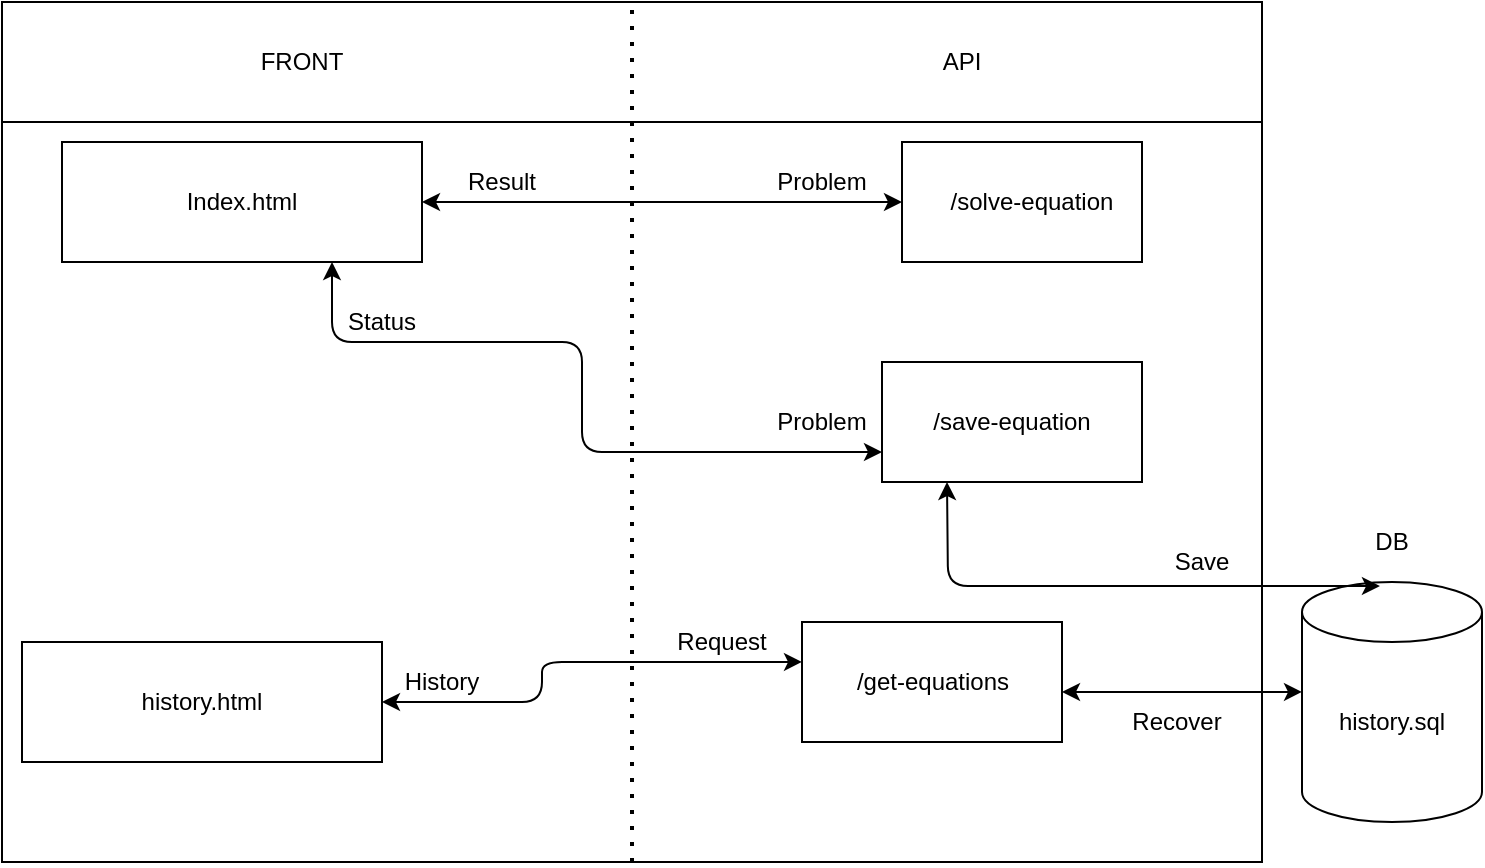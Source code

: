 <mxfile version="14.9.4" type="github">
  <diagram id="kgpKYQtTHZ0yAKxKKP6v" name="Page-1">
    <mxGraphModel dx="868" dy="482" grid="1" gridSize="10" guides="1" tooltips="1" connect="1" arrows="1" fold="1" page="1" pageScale="1" pageWidth="850" pageHeight="1100" math="0" shadow="0">
      <root>
        <mxCell id="0" />
        <mxCell id="1" parent="0" />
        <mxCell id="Yn_R7lbO4rpAm2seBpeH-1" value="" style="rounded=0;whiteSpace=wrap;html=1;" vertex="1" parent="1">
          <mxGeometry x="100" y="30" width="630" height="430" as="geometry" />
        </mxCell>
        <mxCell id="Yn_R7lbO4rpAm2seBpeH-2" value="" style="rounded=0;whiteSpace=wrap;html=1;" vertex="1" parent="1">
          <mxGeometry x="100" y="30" width="630" height="60" as="geometry" />
        </mxCell>
        <mxCell id="Yn_R7lbO4rpAm2seBpeH-7" value="FRONT" style="text;html=1;strokeColor=none;fillColor=none;align=center;verticalAlign=middle;whiteSpace=wrap;rounded=0;" vertex="1" parent="1">
          <mxGeometry x="230" y="50" width="40" height="20" as="geometry" />
        </mxCell>
        <mxCell id="Yn_R7lbO4rpAm2seBpeH-8" value="API" style="text;html=1;strokeColor=none;fillColor=none;align=center;verticalAlign=middle;whiteSpace=wrap;rounded=0;" vertex="1" parent="1">
          <mxGeometry x="560" y="50" width="40" height="20" as="geometry" />
        </mxCell>
        <mxCell id="Yn_R7lbO4rpAm2seBpeH-9" value="" style="rounded=0;whiteSpace=wrap;html=1;" vertex="1" parent="1">
          <mxGeometry x="130" y="100" width="180" height="60" as="geometry" />
        </mxCell>
        <mxCell id="Yn_R7lbO4rpAm2seBpeH-10" value="Index.html" style="text;html=1;strokeColor=none;fillColor=none;align=center;verticalAlign=middle;whiteSpace=wrap;rounded=0;" vertex="1" parent="1">
          <mxGeometry x="200" y="120" width="40" height="20" as="geometry" />
        </mxCell>
        <mxCell id="Yn_R7lbO4rpAm2seBpeH-17" value="" style="rounded=0;whiteSpace=wrap;html=1;" vertex="1" parent="1">
          <mxGeometry x="550" y="100" width="120" height="60" as="geometry" />
        </mxCell>
        <mxCell id="Yn_R7lbO4rpAm2seBpeH-18" value="/solve-equation" style="text;html=1;strokeColor=none;fillColor=none;align=center;verticalAlign=middle;whiteSpace=wrap;rounded=0;" vertex="1" parent="1">
          <mxGeometry x="550" y="120" width="130" height="20" as="geometry" />
        </mxCell>
        <mxCell id="Yn_R7lbO4rpAm2seBpeH-27" value="Problem" style="text;html=1;strokeColor=none;fillColor=none;align=center;verticalAlign=middle;whiteSpace=wrap;rounded=0;" vertex="1" parent="1">
          <mxGeometry x="490" y="110" width="40" height="20" as="geometry" />
        </mxCell>
        <mxCell id="Yn_R7lbO4rpAm2seBpeH-29" value="Result" style="text;html=1;strokeColor=none;fillColor=none;align=center;verticalAlign=middle;whiteSpace=wrap;rounded=0;" vertex="1" parent="1">
          <mxGeometry x="330" y="110" width="40" height="20" as="geometry" />
        </mxCell>
        <mxCell id="Yn_R7lbO4rpAm2seBpeH-34" value="" style="rounded=0;whiteSpace=wrap;html=1;" vertex="1" parent="1">
          <mxGeometry x="540" y="210" width="130" height="60" as="geometry" />
        </mxCell>
        <mxCell id="Yn_R7lbO4rpAm2seBpeH-35" value="/save-equation" style="text;html=1;strokeColor=none;fillColor=none;align=center;verticalAlign=middle;whiteSpace=wrap;rounded=0;" vertex="1" parent="1">
          <mxGeometry x="535" y="230" width="140" height="20" as="geometry" />
        </mxCell>
        <mxCell id="Yn_R7lbO4rpAm2seBpeH-39" value="" style="endArrow=classic;startArrow=classic;html=1;entryX=0;entryY=0.5;entryDx=0;entryDy=0;" edge="1" parent="1" target="Yn_R7lbO4rpAm2seBpeH-18">
          <mxGeometry width="50" height="50" relative="1" as="geometry">
            <mxPoint x="310" y="130" as="sourcePoint" />
            <mxPoint x="510" y="130" as="targetPoint" />
          </mxGeometry>
        </mxCell>
        <mxCell id="Yn_R7lbO4rpAm2seBpeH-44" value="" style="shape=cylinder3;whiteSpace=wrap;html=1;boundedLbl=1;backgroundOutline=1;size=15;" vertex="1" parent="1">
          <mxGeometry x="750" y="320" width="90" height="120" as="geometry" />
        </mxCell>
        <mxCell id="Yn_R7lbO4rpAm2seBpeH-45" value="history.sql" style="text;html=1;strokeColor=none;fillColor=none;align=center;verticalAlign=middle;whiteSpace=wrap;rounded=0;" vertex="1" parent="1">
          <mxGeometry x="775" y="380" width="40" height="20" as="geometry" />
        </mxCell>
        <mxCell id="Yn_R7lbO4rpAm2seBpeH-47" value="Problem" style="text;html=1;strokeColor=none;fillColor=none;align=center;verticalAlign=middle;whiteSpace=wrap;rounded=0;" vertex="1" parent="1">
          <mxGeometry x="490" y="230" width="40" height="20" as="geometry" />
        </mxCell>
        <mxCell id="Yn_R7lbO4rpAm2seBpeH-50" value="" style="endArrow=classic;startArrow=classic;html=1;entryX=0.25;entryY=1;entryDx=0;entryDy=0;exitX=0.433;exitY=0.017;exitDx=0;exitDy=0;exitPerimeter=0;" edge="1" parent="1" source="Yn_R7lbO4rpAm2seBpeH-44" target="Yn_R7lbO4rpAm2seBpeH-34">
          <mxGeometry width="50" height="50" relative="1" as="geometry">
            <mxPoint x="400" y="270" as="sourcePoint" />
            <mxPoint x="450" y="220" as="targetPoint" />
            <Array as="points">
              <mxPoint x="573" y="322" />
            </Array>
          </mxGeometry>
        </mxCell>
        <mxCell id="Yn_R7lbO4rpAm2seBpeH-51" value="Save" style="text;html=1;strokeColor=none;fillColor=none;align=center;verticalAlign=middle;whiteSpace=wrap;rounded=0;" vertex="1" parent="1">
          <mxGeometry x="680" y="300" width="40" height="20" as="geometry" />
        </mxCell>
        <mxCell id="Yn_R7lbO4rpAm2seBpeH-52" style="edgeStyle=elbowEdgeStyle;rounded=0;orthogonalLoop=1;jettySize=auto;html=1;exitX=0.5;exitY=1;exitDx=0;exitDy=0;" edge="1" parent="1" source="Yn_R7lbO4rpAm2seBpeH-51" target="Yn_R7lbO4rpAm2seBpeH-51">
          <mxGeometry relative="1" as="geometry" />
        </mxCell>
        <mxCell id="Yn_R7lbO4rpAm2seBpeH-55" value="" style="rounded=0;whiteSpace=wrap;html=1;" vertex="1" parent="1">
          <mxGeometry x="110" y="350" width="180" height="60" as="geometry" />
        </mxCell>
        <mxCell id="Yn_R7lbO4rpAm2seBpeH-56" value="history.html" style="text;html=1;strokeColor=none;fillColor=none;align=center;verticalAlign=middle;whiteSpace=wrap;rounded=0;" vertex="1" parent="1">
          <mxGeometry x="180" y="370" width="40" height="20" as="geometry" />
        </mxCell>
        <mxCell id="Yn_R7lbO4rpAm2seBpeH-57" value="" style="endArrow=classic;startArrow=classic;html=1;exitX=1;exitY=0.5;exitDx=0;exitDy=0;entryX=0;entryY=0.333;entryDx=0;entryDy=0;entryPerimeter=0;" edge="1" parent="1" source="Yn_R7lbO4rpAm2seBpeH-55" target="Yn_R7lbO4rpAm2seBpeH-58">
          <mxGeometry width="50" height="50" relative="1" as="geometry">
            <mxPoint x="400" y="270" as="sourcePoint" />
            <mxPoint x="430" y="360" as="targetPoint" />
            <Array as="points">
              <mxPoint x="370" y="380" />
              <mxPoint x="370" y="360" />
            </Array>
          </mxGeometry>
        </mxCell>
        <mxCell id="Yn_R7lbO4rpAm2seBpeH-58" value="" style="rounded=0;whiteSpace=wrap;html=1;" vertex="1" parent="1">
          <mxGeometry x="500" y="340" width="130" height="60" as="geometry" />
        </mxCell>
        <mxCell id="Yn_R7lbO4rpAm2seBpeH-59" value="/get-equations" style="text;html=1;strokeColor=none;fillColor=none;align=center;verticalAlign=middle;whiteSpace=wrap;rounded=0;" vertex="1" parent="1">
          <mxGeometry x="507.5" y="360" width="115" height="20" as="geometry" />
        </mxCell>
        <mxCell id="Yn_R7lbO4rpAm2seBpeH-61" value="" style="endArrow=classic;startArrow=classic;html=1;exitX=0.75;exitY=1;exitDx=0;exitDy=0;entryX=0;entryY=0.75;entryDx=0;entryDy=0;" edge="1" parent="1" source="Yn_R7lbO4rpAm2seBpeH-9" target="Yn_R7lbO4rpAm2seBpeH-34">
          <mxGeometry width="50" height="50" relative="1" as="geometry">
            <mxPoint x="400" y="270" as="sourcePoint" />
            <mxPoint x="450" y="220" as="targetPoint" />
            <Array as="points">
              <mxPoint x="265" y="200" />
              <mxPoint x="390" y="200" />
              <mxPoint x="390" y="255" />
            </Array>
          </mxGeometry>
        </mxCell>
        <mxCell id="Yn_R7lbO4rpAm2seBpeH-63" value="Status" style="text;html=1;strokeColor=none;fillColor=none;align=center;verticalAlign=middle;whiteSpace=wrap;rounded=0;" vertex="1" parent="1">
          <mxGeometry x="270" y="180" width="40" height="20" as="geometry" />
        </mxCell>
        <mxCell id="Yn_R7lbO4rpAm2seBpeH-64" value="" style="endArrow=classic;startArrow=classic;html=1;entryX=0;entryY=0.458;entryDx=0;entryDy=0;entryPerimeter=0;" edge="1" parent="1" target="Yn_R7lbO4rpAm2seBpeH-44">
          <mxGeometry width="50" height="50" relative="1" as="geometry">
            <mxPoint x="630" y="375" as="sourcePoint" />
            <mxPoint x="620" y="375" as="targetPoint" />
            <Array as="points">
              <mxPoint x="660" y="375" />
            </Array>
          </mxGeometry>
        </mxCell>
        <mxCell id="Yn_R7lbO4rpAm2seBpeH-65" value="Recover" style="text;html=1;strokeColor=none;fillColor=none;align=center;verticalAlign=middle;whiteSpace=wrap;rounded=0;" vertex="1" parent="1">
          <mxGeometry x="660" y="380" width="55" height="20" as="geometry" />
        </mxCell>
        <mxCell id="Yn_R7lbO4rpAm2seBpeH-69" value="Request" style="text;html=1;strokeColor=none;fillColor=none;align=center;verticalAlign=middle;whiteSpace=wrap;rounded=0;" vertex="1" parent="1">
          <mxGeometry x="440" y="340" width="40" height="20" as="geometry" />
        </mxCell>
        <mxCell id="Yn_R7lbO4rpAm2seBpeH-70" value="History" style="text;html=1;strokeColor=none;fillColor=none;align=center;verticalAlign=middle;whiteSpace=wrap;rounded=0;" vertex="1" parent="1">
          <mxGeometry x="300" y="360" width="40" height="20" as="geometry" />
        </mxCell>
        <mxCell id="Yn_R7lbO4rpAm2seBpeH-71" style="edgeStyle=elbowEdgeStyle;rounded=0;orthogonalLoop=1;jettySize=auto;html=1;exitX=1;exitY=0.5;exitDx=0;exitDy=0;" edge="1" parent="1" source="Yn_R7lbO4rpAm2seBpeH-56" target="Yn_R7lbO4rpAm2seBpeH-56">
          <mxGeometry relative="1" as="geometry" />
        </mxCell>
        <mxCell id="Yn_R7lbO4rpAm2seBpeH-72" value="" style="endArrow=none;dashed=1;html=1;dashPattern=1 3;strokeWidth=2;exitX=0.5;exitY=1;exitDx=0;exitDy=0;entryX=0.5;entryY=0;entryDx=0;entryDy=0;" edge="1" parent="1" source="Yn_R7lbO4rpAm2seBpeH-1" target="Yn_R7lbO4rpAm2seBpeH-2">
          <mxGeometry width="50" height="50" relative="1" as="geometry">
            <mxPoint x="510" y="290" as="sourcePoint" />
            <mxPoint x="560" y="240" as="targetPoint" />
          </mxGeometry>
        </mxCell>
        <mxCell id="Yn_R7lbO4rpAm2seBpeH-73" value="DB" style="text;html=1;strokeColor=none;fillColor=none;align=center;verticalAlign=middle;whiteSpace=wrap;rounded=0;" vertex="1" parent="1">
          <mxGeometry x="775" y="290" width="40" height="20" as="geometry" />
        </mxCell>
      </root>
    </mxGraphModel>
  </diagram>
</mxfile>
